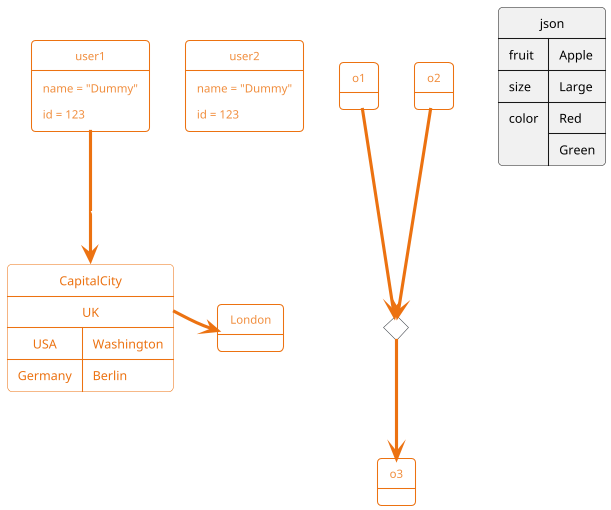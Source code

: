 ' Do not edit
' Theme Gallery
' autogenerated by script
'
@startuml
!$PUML_OUTLINE = "true"
!$PUML_MODE = "dark"
!theme aws-orange

object user1
user1 : name = "Dummy"
user1 : id = 123

object user2 {
  name = "Dummy"
  id = 123
}

object o1
object o2
diamond dia
object o3

o1  --> dia
o2  "1" --> "1" dia
dia --> o3

object London

map CapitalCity {
 UK *-> London
 USA => Washington
 Germany => Berlin
}

user1 --> CapitalCity : visits >

json json {
   "fruit":"Apple",
   "size": "Large",
   "color": ["Red", "Green"]
}
@enduml

